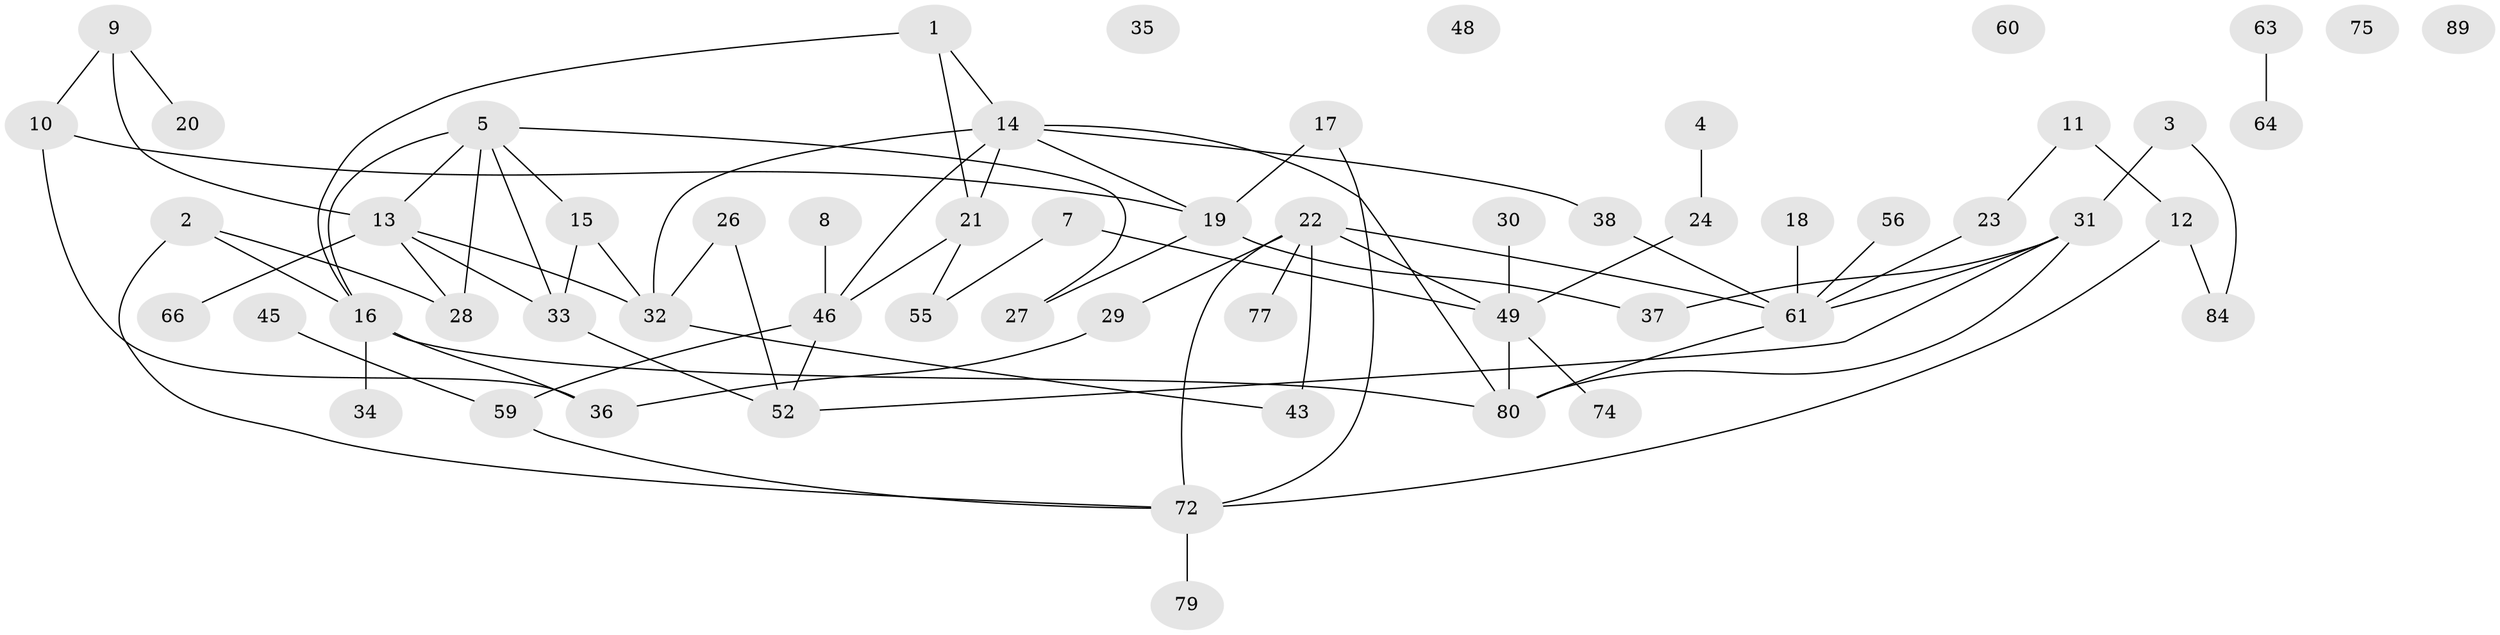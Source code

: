// original degree distribution, {3: 0.2696629213483146, 2: 0.2696629213483146, 1: 0.21348314606741572, 4: 0.10112359550561797, 5: 0.056179775280898875, 0: 0.056179775280898875, 6: 0.033707865168539325}
// Generated by graph-tools (version 1.1) at 2025/41/03/06/25 10:41:22]
// undirected, 58 vertices, 78 edges
graph export_dot {
graph [start="1"]
  node [color=gray90,style=filled];
  1 [super="+69"];
  2 [super="+6"];
  3 [super="+87"];
  4;
  5 [super="+53"];
  7 [super="+78"];
  8;
  9 [super="+71"];
  10 [super="+62"];
  11;
  12 [super="+67"];
  13 [super="+50"];
  14 [super="+44"];
  15;
  16 [super="+54"];
  17;
  18;
  19 [super="+57"];
  20;
  21 [super="+81"];
  22 [super="+65"];
  23 [super="+73"];
  24 [super="+25"];
  26 [super="+42"];
  27;
  28 [super="+47"];
  29 [super="+85"];
  30;
  31 [super="+41"];
  32 [super="+40"];
  33 [super="+39"];
  34;
  35;
  36 [super="+76"];
  37 [super="+86"];
  38;
  43 [super="+83"];
  45 [super="+51"];
  46 [super="+58"];
  48;
  49 [super="+82"];
  52;
  55;
  56;
  59;
  60;
  61 [super="+68"];
  63;
  64 [super="+70"];
  66;
  72 [super="+88"];
  74;
  75;
  77;
  79;
  80;
  84;
  89;
  1 -- 14;
  1 -- 21;
  1 -- 16;
  2 -- 72;
  2 -- 28;
  2 -- 16;
  3 -- 31;
  3 -- 84;
  4 -- 24;
  5 -- 33;
  5 -- 13;
  5 -- 16;
  5 -- 27;
  5 -- 28;
  5 -- 15;
  7 -- 49;
  7 -- 55;
  8 -- 46;
  9 -- 20;
  9 -- 13;
  9 -- 10;
  10 -- 19;
  10 -- 36;
  11 -- 12;
  11 -- 23;
  12 -- 84;
  12 -- 72;
  13 -- 28;
  13 -- 33;
  13 -- 66;
  13 -- 32;
  14 -- 21;
  14 -- 80;
  14 -- 19;
  14 -- 38;
  14 -- 46;
  14 -- 32;
  15 -- 32;
  15 -- 33;
  16 -- 34;
  16 -- 80;
  16 -- 36;
  17 -- 72;
  17 -- 19;
  18 -- 61;
  19 -- 27;
  19 -- 37;
  21 -- 46;
  21 -- 55;
  22 -- 77;
  22 -- 49;
  22 -- 61;
  22 -- 72;
  22 -- 29;
  22 -- 43;
  23 -- 61;
  24 -- 49;
  26 -- 32;
  26 -- 52;
  29 -- 36;
  30 -- 49;
  31 -- 61;
  31 -- 80;
  31 -- 52;
  31 -- 37;
  32 -- 43;
  33 -- 52;
  38 -- 61;
  45 -- 59;
  46 -- 59;
  46 -- 52;
  49 -- 74;
  49 -- 80;
  56 -- 61;
  59 -- 72;
  61 -- 80;
  63 -- 64;
  72 -- 79;
}
